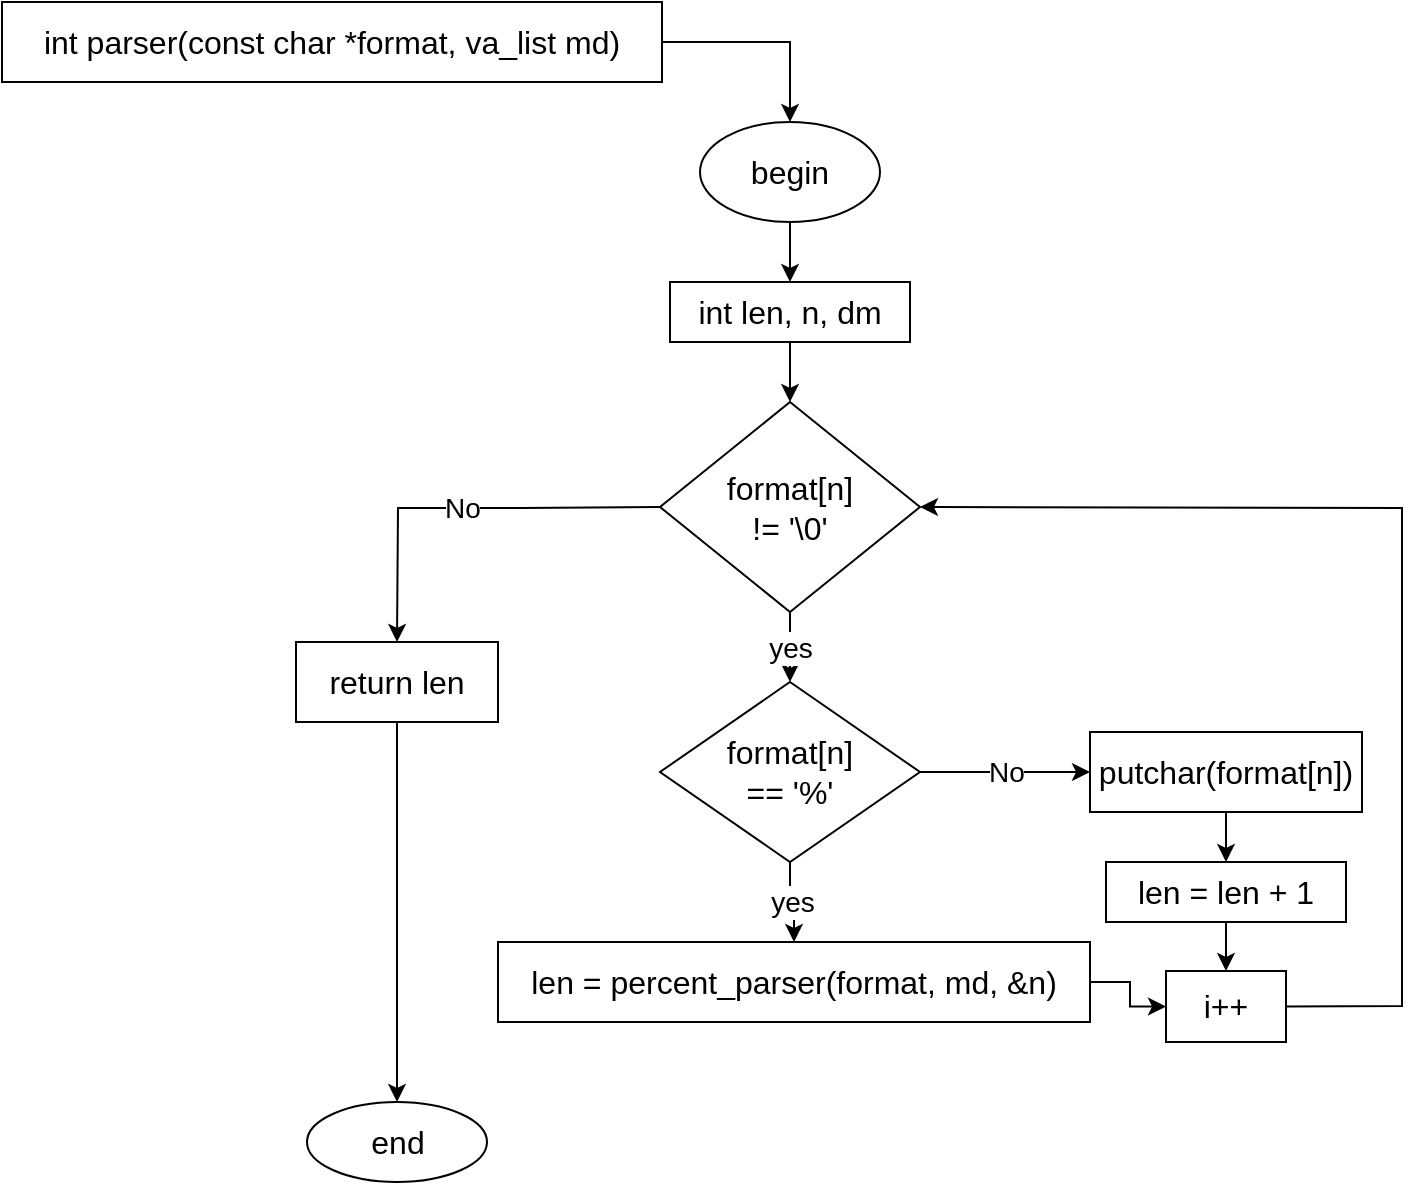 <mxfile version="20.5.3" type="device"><diagram id="eWQiWjVaLwnQcsvcmHFX" name="Page-1"><mxGraphModel dx="868" dy="468" grid="1" gridSize="10" guides="1" tooltips="1" connect="1" arrows="1" fold="1" page="1" pageScale="1" pageWidth="827" pageHeight="1169" math="0" shadow="0"><root><mxCell id="0"/><mxCell id="1" parent="0"/><mxCell id="cDeCxQ6cG-AT2n41QW5l-1" value="&lt;font size=&quot;3&quot;&gt;int parser(const char *format, va_list md)&lt;br&gt;&lt;/font&gt;" style="rounded=0;whiteSpace=wrap;html=1;" vertex="1" parent="1"><mxGeometry x="20" y="40" width="330" height="40" as="geometry"/></mxCell><mxCell id="cDeCxQ6cG-AT2n41QW5l-5" value="" style="edgeStyle=orthogonalEdgeStyle;rounded=0;orthogonalLoop=1;jettySize=auto;html=1;fontSize=14;" edge="1" parent="1" source="cDeCxQ6cG-AT2n41QW5l-2" target="cDeCxQ6cG-AT2n41QW5l-4"><mxGeometry relative="1" as="geometry"/></mxCell><mxCell id="cDeCxQ6cG-AT2n41QW5l-2" value="&lt;font size=&quot;3&quot;&gt;begin&lt;/font&gt;" style="ellipse;whiteSpace=wrap;html=1;fontSize=14;" vertex="1" parent="1"><mxGeometry x="369" y="100" width="90" height="50" as="geometry"/></mxCell><mxCell id="cDeCxQ6cG-AT2n41QW5l-3" value="" style="endArrow=classic;html=1;rounded=0;fontSize=14;exitX=1;exitY=0.5;exitDx=0;exitDy=0;entryX=0.5;entryY=0;entryDx=0;entryDy=0;" edge="1" parent="1" source="cDeCxQ6cG-AT2n41QW5l-1" target="cDeCxQ6cG-AT2n41QW5l-2"><mxGeometry width="50" height="50" relative="1" as="geometry"><mxPoint x="390" y="270" as="sourcePoint"/><mxPoint x="400" y="90" as="targetPoint"/><Array as="points"><mxPoint x="414" y="60"/></Array></mxGeometry></mxCell><mxCell id="cDeCxQ6cG-AT2n41QW5l-7" value="" style="edgeStyle=orthogonalEdgeStyle;rounded=0;orthogonalLoop=1;jettySize=auto;html=1;fontSize=14;" edge="1" parent="1" source="cDeCxQ6cG-AT2n41QW5l-4" target="cDeCxQ6cG-AT2n41QW5l-6"><mxGeometry relative="1" as="geometry"/></mxCell><mxCell id="cDeCxQ6cG-AT2n41QW5l-4" value="&lt;font size=&quot;3&quot;&gt;int len, n, dm&lt;br&gt;&lt;/font&gt;" style="whiteSpace=wrap;html=1;fontSize=14;" vertex="1" parent="1"><mxGeometry x="354" y="180" width="120" height="30" as="geometry"/></mxCell><mxCell id="cDeCxQ6cG-AT2n41QW5l-11" value="yes" style="edgeStyle=orthogonalEdgeStyle;rounded=0;orthogonalLoop=1;jettySize=auto;html=1;fontSize=14;" edge="1" parent="1" source="cDeCxQ6cG-AT2n41QW5l-6" target="cDeCxQ6cG-AT2n41QW5l-10"><mxGeometry relative="1" as="geometry"/></mxCell><mxCell id="cDeCxQ6cG-AT2n41QW5l-6" value="&lt;div&gt;&lt;font size=&quot;3&quot;&gt;format[n]&lt;/font&gt;&lt;/div&gt;&lt;div&gt;&lt;font size=&quot;3&quot;&gt;!= '\0'&lt;br&gt;&lt;/font&gt;&lt;/div&gt;" style="rhombus;whiteSpace=wrap;html=1;fontSize=14;" vertex="1" parent="1"><mxGeometry x="349" y="240" width="130" height="105" as="geometry"/></mxCell><mxCell id="cDeCxQ6cG-AT2n41QW5l-22" value="" style="edgeStyle=orthogonalEdgeStyle;rounded=0;orthogonalLoop=1;jettySize=auto;html=1;fontSize=14;" edge="1" parent="1" source="cDeCxQ6cG-AT2n41QW5l-8" target="cDeCxQ6cG-AT2n41QW5l-21"><mxGeometry relative="1" as="geometry"/></mxCell><mxCell id="cDeCxQ6cG-AT2n41QW5l-8" value="&lt;font size=&quot;3&quot;&gt;return len&lt;br&gt;&lt;/font&gt;" style="rounded=0;whiteSpace=wrap;html=1;fontSize=14;" vertex="1" parent="1"><mxGeometry x="167" y="360" width="101" height="40" as="geometry"/></mxCell><mxCell id="cDeCxQ6cG-AT2n41QW5l-9" value="No" style="endArrow=classic;html=1;rounded=0;fontSize=14;entryX=0.5;entryY=0;entryDx=0;entryDy=0;exitX=0;exitY=0.5;exitDx=0;exitDy=0;" edge="1" parent="1" source="cDeCxQ6cG-AT2n41QW5l-6" target="cDeCxQ6cG-AT2n41QW5l-8"><mxGeometry width="50" height="50" relative="1" as="geometry"><mxPoint x="390" y="320" as="sourcePoint"/><mxPoint x="440" y="270" as="targetPoint"/><Array as="points"><mxPoint x="280" y="293"/><mxPoint x="218" y="293"/></Array></mxGeometry></mxCell><mxCell id="cDeCxQ6cG-AT2n41QW5l-13" value="No" style="edgeStyle=orthogonalEdgeStyle;rounded=0;orthogonalLoop=1;jettySize=auto;html=1;fontSize=14;" edge="1" parent="1" source="cDeCxQ6cG-AT2n41QW5l-10" target="cDeCxQ6cG-AT2n41QW5l-12"><mxGeometry relative="1" as="geometry"/></mxCell><mxCell id="cDeCxQ6cG-AT2n41QW5l-15" value="yes" style="edgeStyle=orthogonalEdgeStyle;rounded=0;orthogonalLoop=1;jettySize=auto;html=1;fontSize=14;" edge="1" parent="1" source="cDeCxQ6cG-AT2n41QW5l-10" target="cDeCxQ6cG-AT2n41QW5l-14"><mxGeometry relative="1" as="geometry"/></mxCell><mxCell id="cDeCxQ6cG-AT2n41QW5l-10" value="&lt;div&gt;&lt;font size=&quot;3&quot;&gt;format[n]&lt;/font&gt;&lt;/div&gt;&lt;div&gt;&lt;font size=&quot;3&quot;&gt;== '%'&lt;br&gt;&lt;/font&gt;&lt;/div&gt;" style="rhombus;whiteSpace=wrap;html=1;fontSize=14;" vertex="1" parent="1"><mxGeometry x="349" y="380" width="130" height="90" as="geometry"/></mxCell><mxCell id="cDeCxQ6cG-AT2n41QW5l-17" value="" style="edgeStyle=orthogonalEdgeStyle;rounded=0;orthogonalLoop=1;jettySize=auto;html=1;fontSize=14;" edge="1" parent="1" source="cDeCxQ6cG-AT2n41QW5l-12" target="cDeCxQ6cG-AT2n41QW5l-16"><mxGeometry relative="1" as="geometry"/></mxCell><mxCell id="cDeCxQ6cG-AT2n41QW5l-12" value="&lt;font size=&quot;3&quot;&gt;putchar(format[n])&lt;/font&gt;" style="whiteSpace=wrap;html=1;fontSize=14;" vertex="1" parent="1"><mxGeometry x="564" y="405" width="136" height="40" as="geometry"/></mxCell><mxCell id="cDeCxQ6cG-AT2n41QW5l-20" value="" style="edgeStyle=orthogonalEdgeStyle;rounded=0;orthogonalLoop=1;jettySize=auto;html=1;fontSize=14;" edge="1" parent="1" source="cDeCxQ6cG-AT2n41QW5l-14" target="cDeCxQ6cG-AT2n41QW5l-18"><mxGeometry relative="1" as="geometry"/></mxCell><mxCell id="cDeCxQ6cG-AT2n41QW5l-14" value="&lt;font size=&quot;3&quot;&gt;len = percent_parser(format, md, &amp;amp;n)&lt;br&gt;&lt;/font&gt;" style="whiteSpace=wrap;html=1;fontSize=14;" vertex="1" parent="1"><mxGeometry x="268" y="510" width="296" height="40" as="geometry"/></mxCell><mxCell id="cDeCxQ6cG-AT2n41QW5l-19" value="" style="edgeStyle=orthogonalEdgeStyle;rounded=0;orthogonalLoop=1;jettySize=auto;html=1;fontSize=14;" edge="1" parent="1" source="cDeCxQ6cG-AT2n41QW5l-16" target="cDeCxQ6cG-AT2n41QW5l-18"><mxGeometry relative="1" as="geometry"/></mxCell><mxCell id="cDeCxQ6cG-AT2n41QW5l-16" value="&lt;font size=&quot;3&quot;&gt;len = len + 1&lt;br&gt;&lt;/font&gt;" style="whiteSpace=wrap;html=1;fontSize=14;" vertex="1" parent="1"><mxGeometry x="572" y="470" width="120" height="30" as="geometry"/></mxCell><mxCell id="cDeCxQ6cG-AT2n41QW5l-18" value="&lt;font size=&quot;3&quot;&gt;i++&lt;/font&gt;" style="whiteSpace=wrap;html=1;fontSize=14;" vertex="1" parent="1"><mxGeometry x="602" y="524.5" width="60" height="35.5" as="geometry"/></mxCell><mxCell id="cDeCxQ6cG-AT2n41QW5l-21" value="&lt;font size=&quot;3&quot;&gt;end&lt;/font&gt;" style="ellipse;whiteSpace=wrap;html=1;fontSize=14;rounded=0;" vertex="1" parent="1"><mxGeometry x="172.5" y="590" width="90" height="40" as="geometry"/></mxCell><mxCell id="cDeCxQ6cG-AT2n41QW5l-23" value="" style="endArrow=classic;html=1;rounded=0;fontSize=14;entryX=1;entryY=0.5;entryDx=0;entryDy=0;exitX=1;exitY=0.5;exitDx=0;exitDy=0;" edge="1" parent="1" source="cDeCxQ6cG-AT2n41QW5l-18" target="cDeCxQ6cG-AT2n41QW5l-6"><mxGeometry width="50" height="50" relative="1" as="geometry"><mxPoint x="390" y="550" as="sourcePoint"/><mxPoint x="440" y="500" as="targetPoint"/><Array as="points"><mxPoint x="720" y="542"/><mxPoint x="720" y="490"/><mxPoint x="720" y="420"/><mxPoint x="720" y="293"/></Array></mxGeometry></mxCell></root></mxGraphModel></diagram></mxfile>